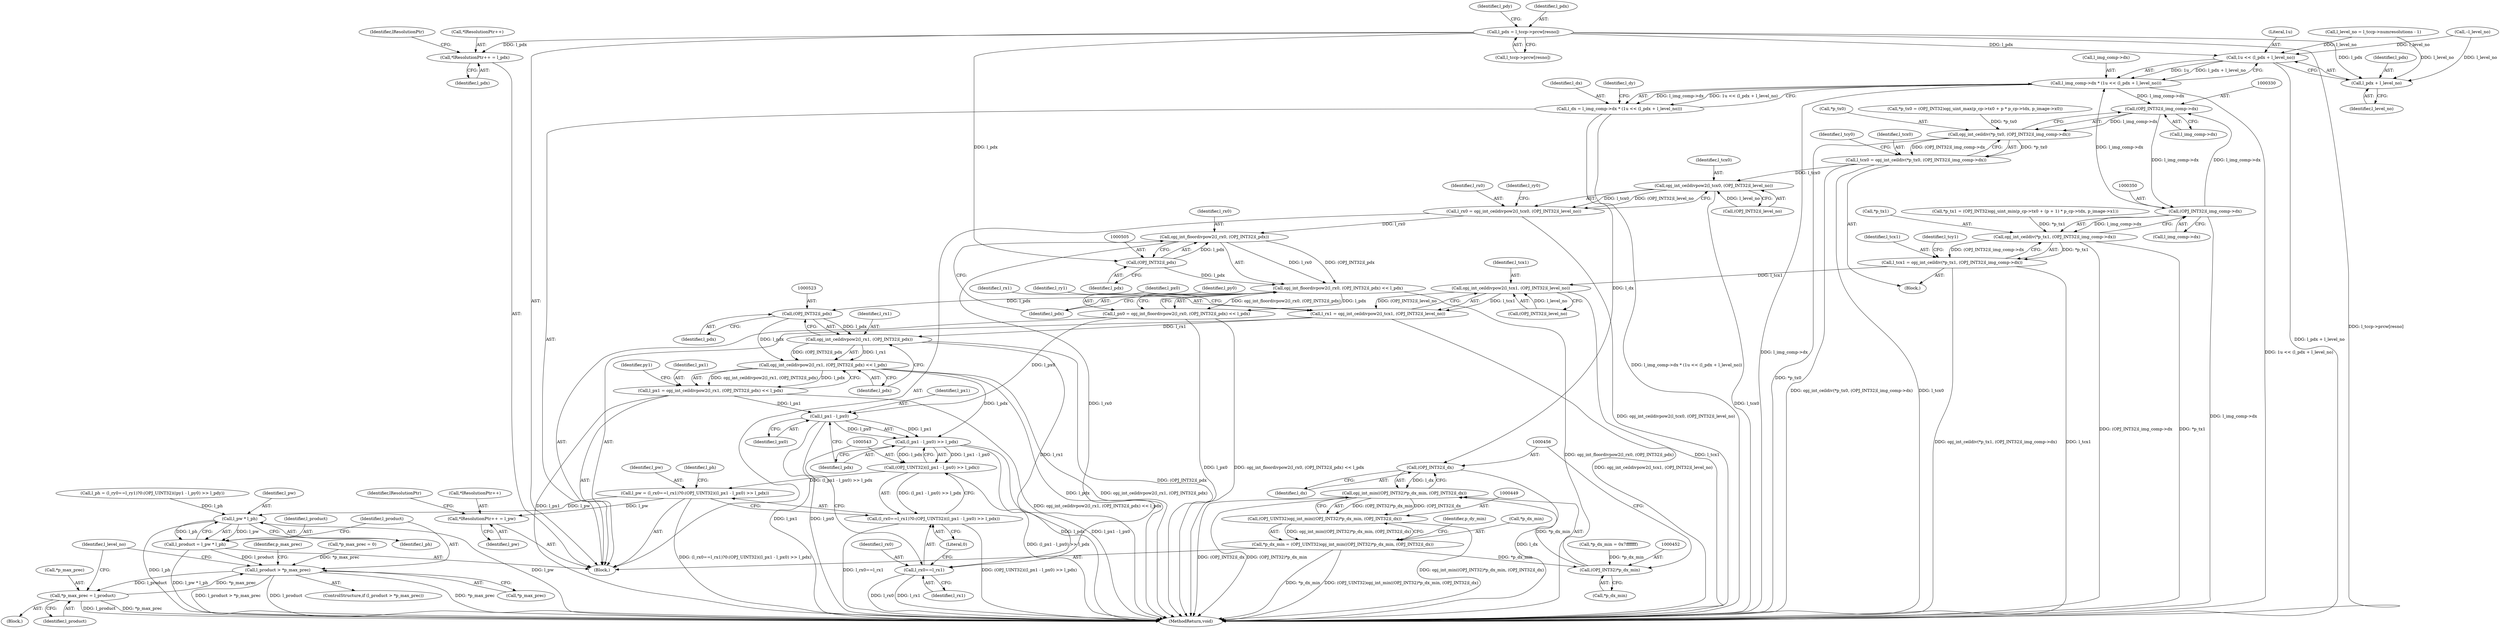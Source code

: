 digraph "0_openjpeg_5d00b719f4b93b1445e6fb4c766b9a9883c57949@array" {
"1000399" [label="(Call,l_pdx = l_tccp->prcw[resno])"];
"1000413" [label="(Call,*lResolutionPtr++ = l_pdx)"];
"1000429" [label="(Call,1u << (l_pdx + l_level_no))"];
"1000425" [label="(Call,l_img_comp->dx * (1u << (l_pdx + l_level_no)))"];
"1000329" [label="(Call,(OPJ_INT32)l_img_comp->dx)"];
"1000326" [label="(Call,opj_int_ceildiv(*p_tx0, (OPJ_INT32)l_img_comp->dx))"];
"1000324" [label="(Call,l_tcx0 = opj_int_ceildiv(*p_tx0, (OPJ_INT32)l_img_comp->dx))"];
"1000473" [label="(Call,opj_int_ceildivpow2(l_tcx0, (OPJ_INT32)l_level_no))"];
"1000471" [label="(Call,l_rx0 = opj_int_ceildivpow2(l_tcx0, (OPJ_INT32)l_level_no))"];
"1000502" [label="(Call,opj_int_floordivpow2(l_rx0, (OPJ_INT32)l_pdx))"];
"1000501" [label="(Call,opj_int_floordivpow2(l_rx0, (OPJ_INT32)l_pdx) << l_pdx)"];
"1000499" [label="(Call,l_px0 = opj_int_floordivpow2(l_rx0, (OPJ_INT32)l_pdx) << l_pdx)"];
"1000545" [label="(Call,l_px1 - l_px0)"];
"1000544" [label="(Call,(l_px1 - l_px0) >> l_pdx)"];
"1000542" [label="(Call,(OPJ_UINT32)((l_px1 - l_px0) >> l_pdx))"];
"1000535" [label="(Call,l_pw = (l_rx0==l_rx1)?0:(OPJ_UINT32)((l_px1 - l_px0) >> l_pdx))"];
"1000563" [label="(Call,*lResolutionPtr++ = l_pw)"];
"1000575" [label="(Call,l_pw * l_ph)"];
"1000573" [label="(Call,l_product = l_pw * l_ph)"];
"1000579" [label="(Call,l_product > *p_max_prec)"];
"1000584" [label="(Call,*p_max_prec = l_product)"];
"1000537" [label="(Call,(l_rx0==l_rx1)?0:(OPJ_UINT32)((l_px1 - l_px0) >> l_pdx))"];
"1000522" [label="(Call,(OPJ_INT32)l_pdx)"];
"1000520" [label="(Call,opj_int_ceildivpow2(l_rx1, (OPJ_INT32)l_pdx))"];
"1000519" [label="(Call,opj_int_ceildivpow2(l_rx1, (OPJ_INT32)l_pdx) << l_pdx)"];
"1000517" [label="(Call,l_px1 = opj_int_ceildivpow2(l_rx1, (OPJ_INT32)l_pdx) << l_pdx)"];
"1000538" [label="(Call,l_rx0==l_rx1)"];
"1000349" [label="(Call,(OPJ_INT32)l_img_comp->dx)"];
"1000346" [label="(Call,opj_int_ceildiv(*p_tx1, (OPJ_INT32)l_img_comp->dx))"];
"1000344" [label="(Call,l_tcx1 = opj_int_ceildiv(*p_tx1, (OPJ_INT32)l_img_comp->dx))"];
"1000487" [label="(Call,opj_int_ceildivpow2(l_tcx1, (OPJ_INT32)l_level_no))"];
"1000485" [label="(Call,l_rx1 = opj_int_ceildivpow2(l_tcx1, (OPJ_INT32)l_level_no))"];
"1000423" [label="(Call,l_dx = l_img_comp->dx * (1u << (l_pdx + l_level_no)))"];
"1000455" [label="(Call,(OPJ_INT32)l_dx)"];
"1000450" [label="(Call,opj_int_min((OPJ_INT32)*p_dx_min, (OPJ_INT32)l_dx))"];
"1000448" [label="(Call,(OPJ_UINT32)opj_int_min((OPJ_INT32)*p_dx_min, (OPJ_INT32)l_dx))"];
"1000445" [label="(Call,*p_dx_min = (OPJ_UINT32)opj_int_min((OPJ_INT32)*p_dx_min, (OPJ_INT32)l_dx))"];
"1000451" [label="(Call,(OPJ_INT32)*p_dx_min)"];
"1000431" [label="(Call,l_pdx + l_level_no)"];
"1000504" [label="(Call,(OPJ_INT32)l_pdx)"];
"1000417" [label="(Identifier,l_pdx)"];
"1000518" [label="(Identifier,l_px1)"];
"1000474" [label="(Identifier,l_tcx0)"];
"1000325" [label="(Identifier,l_tcx0)"];
"1000347" [label="(Call,*p_tx1)"];
"1000197" [label="(Call,*p_tx0 = (OPJ_INT32)opj_uint_max(p_cp->tx0 + p * p_cp->tdx, p_image->x0))"];
"1000399" [label="(Call,l_pdx = l_tccp->prcw[resno])"];
"1000540" [label="(Identifier,l_rx1)"];
"1000345" [label="(Identifier,l_tcx1)"];
"1000525" [label="(Identifier,l_pdx)"];
"1000581" [label="(Call,*p_max_prec)"];
"1000446" [label="(Call,*p_dx_min)"];
"1000453" [label="(Call,*p_dx_min)"];
"1000300" [label="(Block,)"];
"1000450" [label="(Call,opj_int_min((OPJ_INT32)*p_dx_min, (OPJ_INT32)l_dx))"];
"1000584" [label="(Call,*p_max_prec = l_product)"];
"1000457" [label="(Identifier,l_dx)"];
"1000519" [label="(Call,opj_int_ceildivpow2(l_rx1, (OPJ_INT32)l_pdx) << l_pdx)"];
"1000432" [label="(Identifier,l_pdx)"];
"1000475" [label="(Call,(OPJ_INT32)l_level_no)"];
"1000421" [label="(Identifier,lResolutionPtr)"];
"1000501" [label="(Call,opj_int_floordivpow2(l_rx0, (OPJ_INT32)l_pdx) << l_pdx)"];
"1000585" [label="(Call,*p_max_prec)"];
"1000571" [label="(Identifier,lResolutionPtr)"];
"1000589" [label="(Identifier,l_level_no)"];
"1000489" [label="(Call,(OPJ_INT32)l_level_no)"];
"1000564" [label="(Call,*lResolutionPtr++)"];
"1000396" [label="(Block,)"];
"1000522" [label="(Call,(OPJ_INT32)l_pdx)"];
"1000451" [label="(Call,(OPJ_INT32)*p_dx_min)"];
"1000460" [label="(Identifier,p_dy_min)"];
"1000563" [label="(Call,*lResolutionPtr++ = l_pw)"];
"1000407" [label="(Identifier,l_pdy)"];
"1000521" [label="(Identifier,l_rx1)"];
"1000503" [label="(Identifier,l_rx0)"];
"1000577" [label="(Identifier,l_ph)"];
"1000479" [label="(Identifier,l_ry0)"];
"1000424" [label="(Identifier,l_dx)"];
"1000576" [label="(Identifier,l_pw)"];
"1000588" [label="(Call,--l_level_no)"];
"1000400" [label="(Identifier,l_pdx)"];
"1000579" [label="(Call,l_product > *p_max_prec)"];
"1000433" [label="(Identifier,l_level_no)"];
"1000499" [label="(Call,l_px0 = opj_int_floordivpow2(l_rx0, (OPJ_INT32)l_pdx) << l_pdx)"];
"1000580" [label="(Identifier,l_product)"];
"1000413" [label="(Call,*lResolutionPtr++ = l_pdx)"];
"1000429" [label="(Call,1u << (l_pdx + l_level_no))"];
"1000548" [label="(Identifier,l_pdx)"];
"1000586" [label="(Identifier,p_max_prec)"];
"1000485" [label="(Call,l_rx1 = opj_int_ceildivpow2(l_tcx1, (OPJ_INT32)l_level_no))"];
"1000426" [label="(Call,l_img_comp->dx)"];
"1000471" [label="(Call,l_rx0 = opj_int_ceildivpow2(l_tcx0, (OPJ_INT32)l_level_no))"];
"1000506" [label="(Identifier,l_pdx)"];
"1000578" [label="(ControlStructure,if (l_product > *p_max_prec))"];
"1000488" [label="(Identifier,l_tcx1)"];
"1000448" [label="(Call,(OPJ_UINT32)opj_int_min((OPJ_INT32)*p_dx_min, (OPJ_INT32)l_dx))"];
"1000455" [label="(Call,(OPJ_INT32)l_dx)"];
"1000346" [label="(Call,opj_int_ceildiv(*p_tx1, (OPJ_INT32)l_img_comp->dx))"];
"1000587" [label="(Identifier,l_product)"];
"1000567" [label="(Identifier,l_pw)"];
"1000414" [label="(Call,*lResolutionPtr++)"];
"1000486" [label="(Identifier,l_rx1)"];
"1000344" [label="(Call,l_tcx1 = opj_int_ceildiv(*p_tx1, (OPJ_INT32)l_img_comp->dx))"];
"1000524" [label="(Identifier,l_pdx)"];
"1000423" [label="(Call,l_dx = l_img_comp->dx * (1u << (l_pdx + l_level_no)))"];
"1000349" [label="(Call,(OPJ_INT32)l_img_comp->dx)"];
"1000331" [label="(Call,l_img_comp->dx)"];
"1000281" [label="(Call,*p_dx_min = 0x7fffffff)"];
"1000546" [label="(Identifier,l_px1)"];
"1000547" [label="(Identifier,l_px0)"];
"1000537" [label="(Call,(l_rx0==l_rx1)?0:(OPJ_UINT32)((l_px1 - l_px0) >> l_pdx))"];
"1000473" [label="(Call,opj_int_ceildivpow2(l_tcx0, (OPJ_INT32)l_level_no))"];
"1000425" [label="(Call,l_img_comp->dx * (1u << (l_pdx + l_level_no)))"];
"1000215" [label="(Call,*p_tx1 = (OPJ_INT32)opj_uint_min(p_cp->tx0 + (p + 1) * p_cp->tdx, p_image->x1))"];
"1000583" [label="(Block,)"];
"1000504" [label="(Call,(OPJ_INT32)l_pdx)"];
"1000502" [label="(Call,opj_int_floordivpow2(l_rx0, (OPJ_INT32)l_pdx))"];
"1000536" [label="(Identifier,l_pw)"];
"1000507" [label="(Identifier,l_pdx)"];
"1000549" [label="(Call,l_ph = (l_ry0==l_ry1)?0:(OPJ_UINT32)((py1 - l_py0) >> l_pdy))"];
"1000401" [label="(Call,l_tccp->prcw[resno])"];
"1000500" [label="(Identifier,l_px0)"];
"1000594" [label="(MethodReturn,void)"];
"1000520" [label="(Call,opj_int_ceildivpow2(l_rx1, (OPJ_INT32)l_pdx))"];
"1000378" [label="(Call,l_level_no = l_tccp->numresolutions - 1)"];
"1000535" [label="(Call,l_pw = (l_rx0==l_rx1)?0:(OPJ_UINT32)((l_px1 - l_px0) >> l_pdx))"];
"1000575" [label="(Call,l_pw * l_ph)"];
"1000445" [label="(Call,*p_dx_min = (OPJ_UINT32)opj_int_min((OPJ_INT32)*p_dx_min, (OPJ_INT32)l_dx))"];
"1000329" [label="(Call,(OPJ_INT32)l_img_comp->dx)"];
"1000487" [label="(Call,opj_int_ceildivpow2(l_tcx1, (OPJ_INT32)l_level_no))"];
"1000573" [label="(Call,l_product = l_pw * l_ph)"];
"1000435" [label="(Identifier,l_dy)"];
"1000545" [label="(Call,l_px1 - l_px0)"];
"1000273" [label="(Call,*p_max_prec = 0)"];
"1000351" [label="(Call,l_img_comp->dx)"];
"1000327" [label="(Call,*p_tx0)"];
"1000324" [label="(Call,l_tcx0 = opj_int_ceildiv(*p_tx0, (OPJ_INT32)l_img_comp->dx))"];
"1000542" [label="(Call,(OPJ_UINT32)((l_px1 - l_px0) >> l_pdx))"];
"1000527" [label="(Identifier,py1)"];
"1000326" [label="(Call,opj_int_ceildiv(*p_tx0, (OPJ_INT32)l_img_comp->dx))"];
"1000493" [label="(Identifier,l_ry1)"];
"1000430" [label="(Literal,1u)"];
"1000544" [label="(Call,(l_px1 - l_px0) >> l_pdx)"];
"1000574" [label="(Identifier,l_product)"];
"1000355" [label="(Identifier,l_tcy1)"];
"1000431" [label="(Call,l_pdx + l_level_no)"];
"1000472" [label="(Identifier,l_rx0)"];
"1000539" [label="(Identifier,l_rx0)"];
"1000538" [label="(Call,l_rx0==l_rx1)"];
"1000509" [label="(Identifier,l_py0)"];
"1000335" [label="(Identifier,l_tcy0)"];
"1000550" [label="(Identifier,l_ph)"];
"1000517" [label="(Call,l_px1 = opj_int_ceildivpow2(l_rx1, (OPJ_INT32)l_pdx) << l_pdx)"];
"1000541" [label="(Literal,0)"];
"1000399" -> "1000396"  [label="AST: "];
"1000399" -> "1000401"  [label="CFG: "];
"1000400" -> "1000399"  [label="AST: "];
"1000401" -> "1000399"  [label="AST: "];
"1000407" -> "1000399"  [label="CFG: "];
"1000399" -> "1000594"  [label="DDG: l_tccp->prcw[resno]"];
"1000399" -> "1000413"  [label="DDG: l_pdx"];
"1000399" -> "1000429"  [label="DDG: l_pdx"];
"1000399" -> "1000431"  [label="DDG: l_pdx"];
"1000399" -> "1000504"  [label="DDG: l_pdx"];
"1000413" -> "1000396"  [label="AST: "];
"1000413" -> "1000417"  [label="CFG: "];
"1000414" -> "1000413"  [label="AST: "];
"1000417" -> "1000413"  [label="AST: "];
"1000421" -> "1000413"  [label="CFG: "];
"1000429" -> "1000425"  [label="AST: "];
"1000429" -> "1000431"  [label="CFG: "];
"1000430" -> "1000429"  [label="AST: "];
"1000431" -> "1000429"  [label="AST: "];
"1000425" -> "1000429"  [label="CFG: "];
"1000429" -> "1000594"  [label="DDG: l_pdx + l_level_no"];
"1000429" -> "1000425"  [label="DDG: 1u"];
"1000429" -> "1000425"  [label="DDG: l_pdx + l_level_no"];
"1000588" -> "1000429"  [label="DDG: l_level_no"];
"1000378" -> "1000429"  [label="DDG: l_level_no"];
"1000425" -> "1000423"  [label="AST: "];
"1000426" -> "1000425"  [label="AST: "];
"1000423" -> "1000425"  [label="CFG: "];
"1000425" -> "1000594"  [label="DDG: l_img_comp->dx"];
"1000425" -> "1000594"  [label="DDG: 1u << (l_pdx + l_level_no)"];
"1000425" -> "1000329"  [label="DDG: l_img_comp->dx"];
"1000425" -> "1000423"  [label="DDG: l_img_comp->dx"];
"1000425" -> "1000423"  [label="DDG: 1u << (l_pdx + l_level_no)"];
"1000349" -> "1000425"  [label="DDG: l_img_comp->dx"];
"1000329" -> "1000326"  [label="AST: "];
"1000329" -> "1000331"  [label="CFG: "];
"1000330" -> "1000329"  [label="AST: "];
"1000331" -> "1000329"  [label="AST: "];
"1000326" -> "1000329"  [label="CFG: "];
"1000329" -> "1000326"  [label="DDG: l_img_comp->dx"];
"1000349" -> "1000329"  [label="DDG: l_img_comp->dx"];
"1000329" -> "1000349"  [label="DDG: l_img_comp->dx"];
"1000326" -> "1000324"  [label="AST: "];
"1000327" -> "1000326"  [label="AST: "];
"1000324" -> "1000326"  [label="CFG: "];
"1000326" -> "1000594"  [label="DDG: *p_tx0"];
"1000326" -> "1000324"  [label="DDG: *p_tx0"];
"1000326" -> "1000324"  [label="DDG: (OPJ_INT32)l_img_comp->dx"];
"1000197" -> "1000326"  [label="DDG: *p_tx0"];
"1000324" -> "1000300"  [label="AST: "];
"1000325" -> "1000324"  [label="AST: "];
"1000335" -> "1000324"  [label="CFG: "];
"1000324" -> "1000594"  [label="DDG: opj_int_ceildiv(*p_tx0, (OPJ_INT32)l_img_comp->dx)"];
"1000324" -> "1000594"  [label="DDG: l_tcx0"];
"1000324" -> "1000473"  [label="DDG: l_tcx0"];
"1000473" -> "1000471"  [label="AST: "];
"1000473" -> "1000475"  [label="CFG: "];
"1000474" -> "1000473"  [label="AST: "];
"1000475" -> "1000473"  [label="AST: "];
"1000471" -> "1000473"  [label="CFG: "];
"1000473" -> "1000594"  [label="DDG: l_tcx0"];
"1000473" -> "1000471"  [label="DDG: l_tcx0"];
"1000473" -> "1000471"  [label="DDG: (OPJ_INT32)l_level_no"];
"1000475" -> "1000473"  [label="DDG: l_level_no"];
"1000471" -> "1000396"  [label="AST: "];
"1000472" -> "1000471"  [label="AST: "];
"1000479" -> "1000471"  [label="CFG: "];
"1000471" -> "1000594"  [label="DDG: opj_int_ceildivpow2(l_tcx0, (OPJ_INT32)l_level_no)"];
"1000471" -> "1000502"  [label="DDG: l_rx0"];
"1000502" -> "1000501"  [label="AST: "];
"1000502" -> "1000504"  [label="CFG: "];
"1000503" -> "1000502"  [label="AST: "];
"1000504" -> "1000502"  [label="AST: "];
"1000507" -> "1000502"  [label="CFG: "];
"1000502" -> "1000501"  [label="DDG: l_rx0"];
"1000502" -> "1000501"  [label="DDG: (OPJ_INT32)l_pdx"];
"1000504" -> "1000502"  [label="DDG: l_pdx"];
"1000502" -> "1000538"  [label="DDG: l_rx0"];
"1000501" -> "1000499"  [label="AST: "];
"1000501" -> "1000507"  [label="CFG: "];
"1000507" -> "1000501"  [label="AST: "];
"1000499" -> "1000501"  [label="CFG: "];
"1000501" -> "1000594"  [label="DDG: opj_int_floordivpow2(l_rx0, (OPJ_INT32)l_pdx)"];
"1000501" -> "1000499"  [label="DDG: opj_int_floordivpow2(l_rx0, (OPJ_INT32)l_pdx)"];
"1000501" -> "1000499"  [label="DDG: l_pdx"];
"1000504" -> "1000501"  [label="DDG: l_pdx"];
"1000501" -> "1000522"  [label="DDG: l_pdx"];
"1000499" -> "1000396"  [label="AST: "];
"1000500" -> "1000499"  [label="AST: "];
"1000509" -> "1000499"  [label="CFG: "];
"1000499" -> "1000594"  [label="DDG: l_px0"];
"1000499" -> "1000594"  [label="DDG: opj_int_floordivpow2(l_rx0, (OPJ_INT32)l_pdx) << l_pdx"];
"1000499" -> "1000545"  [label="DDG: l_px0"];
"1000545" -> "1000544"  [label="AST: "];
"1000545" -> "1000547"  [label="CFG: "];
"1000546" -> "1000545"  [label="AST: "];
"1000547" -> "1000545"  [label="AST: "];
"1000548" -> "1000545"  [label="CFG: "];
"1000545" -> "1000594"  [label="DDG: l_px1"];
"1000545" -> "1000594"  [label="DDG: l_px0"];
"1000545" -> "1000544"  [label="DDG: l_px1"];
"1000545" -> "1000544"  [label="DDG: l_px0"];
"1000517" -> "1000545"  [label="DDG: l_px1"];
"1000544" -> "1000542"  [label="AST: "];
"1000544" -> "1000548"  [label="CFG: "];
"1000548" -> "1000544"  [label="AST: "];
"1000542" -> "1000544"  [label="CFG: "];
"1000544" -> "1000594"  [label="DDG: l_pdx"];
"1000544" -> "1000594"  [label="DDG: l_px1 - l_px0"];
"1000544" -> "1000542"  [label="DDG: l_px1 - l_px0"];
"1000544" -> "1000542"  [label="DDG: l_pdx"];
"1000519" -> "1000544"  [label="DDG: l_pdx"];
"1000542" -> "1000537"  [label="AST: "];
"1000543" -> "1000542"  [label="AST: "];
"1000537" -> "1000542"  [label="CFG: "];
"1000542" -> "1000594"  [label="DDG: (l_px1 - l_px0) >> l_pdx"];
"1000542" -> "1000535"  [label="DDG: (l_px1 - l_px0) >> l_pdx"];
"1000542" -> "1000537"  [label="DDG: (l_px1 - l_px0) >> l_pdx"];
"1000535" -> "1000396"  [label="AST: "];
"1000535" -> "1000537"  [label="CFG: "];
"1000536" -> "1000535"  [label="AST: "];
"1000537" -> "1000535"  [label="AST: "];
"1000550" -> "1000535"  [label="CFG: "];
"1000535" -> "1000594"  [label="DDG: (l_rx0==l_rx1)?0:(OPJ_UINT32)((l_px1 - l_px0) >> l_pdx)"];
"1000535" -> "1000563"  [label="DDG: l_pw"];
"1000535" -> "1000575"  [label="DDG: l_pw"];
"1000563" -> "1000396"  [label="AST: "];
"1000563" -> "1000567"  [label="CFG: "];
"1000564" -> "1000563"  [label="AST: "];
"1000567" -> "1000563"  [label="AST: "];
"1000571" -> "1000563"  [label="CFG: "];
"1000575" -> "1000573"  [label="AST: "];
"1000575" -> "1000577"  [label="CFG: "];
"1000576" -> "1000575"  [label="AST: "];
"1000577" -> "1000575"  [label="AST: "];
"1000573" -> "1000575"  [label="CFG: "];
"1000575" -> "1000594"  [label="DDG: l_ph"];
"1000575" -> "1000594"  [label="DDG: l_pw"];
"1000575" -> "1000573"  [label="DDG: l_pw"];
"1000575" -> "1000573"  [label="DDG: l_ph"];
"1000549" -> "1000575"  [label="DDG: l_ph"];
"1000573" -> "1000396"  [label="AST: "];
"1000574" -> "1000573"  [label="AST: "];
"1000580" -> "1000573"  [label="CFG: "];
"1000573" -> "1000594"  [label="DDG: l_pw * l_ph"];
"1000573" -> "1000579"  [label="DDG: l_product"];
"1000579" -> "1000578"  [label="AST: "];
"1000579" -> "1000581"  [label="CFG: "];
"1000580" -> "1000579"  [label="AST: "];
"1000581" -> "1000579"  [label="AST: "];
"1000586" -> "1000579"  [label="CFG: "];
"1000589" -> "1000579"  [label="CFG: "];
"1000579" -> "1000594"  [label="DDG: l_product > *p_max_prec"];
"1000579" -> "1000594"  [label="DDG: l_product"];
"1000579" -> "1000594"  [label="DDG: *p_max_prec"];
"1000273" -> "1000579"  [label="DDG: *p_max_prec"];
"1000584" -> "1000579"  [label="DDG: *p_max_prec"];
"1000579" -> "1000584"  [label="DDG: l_product"];
"1000584" -> "1000583"  [label="AST: "];
"1000584" -> "1000587"  [label="CFG: "];
"1000585" -> "1000584"  [label="AST: "];
"1000587" -> "1000584"  [label="AST: "];
"1000589" -> "1000584"  [label="CFG: "];
"1000584" -> "1000594"  [label="DDG: l_product"];
"1000584" -> "1000594"  [label="DDG: *p_max_prec"];
"1000537" -> "1000541"  [label="CFG: "];
"1000538" -> "1000537"  [label="AST: "];
"1000541" -> "1000537"  [label="AST: "];
"1000537" -> "1000594"  [label="DDG: (OPJ_UINT32)((l_px1 - l_px0) >> l_pdx)"];
"1000537" -> "1000594"  [label="DDG: l_rx0==l_rx1"];
"1000522" -> "1000520"  [label="AST: "];
"1000522" -> "1000524"  [label="CFG: "];
"1000523" -> "1000522"  [label="AST: "];
"1000524" -> "1000522"  [label="AST: "];
"1000520" -> "1000522"  [label="CFG: "];
"1000522" -> "1000520"  [label="DDG: l_pdx"];
"1000522" -> "1000519"  [label="DDG: l_pdx"];
"1000520" -> "1000519"  [label="AST: "];
"1000521" -> "1000520"  [label="AST: "];
"1000525" -> "1000520"  [label="CFG: "];
"1000520" -> "1000594"  [label="DDG: (OPJ_INT32)l_pdx"];
"1000520" -> "1000519"  [label="DDG: l_rx1"];
"1000520" -> "1000519"  [label="DDG: (OPJ_INT32)l_pdx"];
"1000485" -> "1000520"  [label="DDG: l_rx1"];
"1000520" -> "1000538"  [label="DDG: l_rx1"];
"1000519" -> "1000517"  [label="AST: "];
"1000519" -> "1000525"  [label="CFG: "];
"1000525" -> "1000519"  [label="AST: "];
"1000517" -> "1000519"  [label="CFG: "];
"1000519" -> "1000594"  [label="DDG: l_pdx"];
"1000519" -> "1000594"  [label="DDG: opj_int_ceildivpow2(l_rx1, (OPJ_INT32)l_pdx)"];
"1000519" -> "1000517"  [label="DDG: opj_int_ceildivpow2(l_rx1, (OPJ_INT32)l_pdx)"];
"1000519" -> "1000517"  [label="DDG: l_pdx"];
"1000517" -> "1000396"  [label="AST: "];
"1000518" -> "1000517"  [label="AST: "];
"1000527" -> "1000517"  [label="CFG: "];
"1000517" -> "1000594"  [label="DDG: opj_int_ceildivpow2(l_rx1, (OPJ_INT32)l_pdx) << l_pdx"];
"1000517" -> "1000594"  [label="DDG: l_px1"];
"1000538" -> "1000540"  [label="CFG: "];
"1000539" -> "1000538"  [label="AST: "];
"1000540" -> "1000538"  [label="AST: "];
"1000541" -> "1000538"  [label="CFG: "];
"1000543" -> "1000538"  [label="CFG: "];
"1000538" -> "1000594"  [label="DDG: l_rx1"];
"1000538" -> "1000594"  [label="DDG: l_rx0"];
"1000349" -> "1000346"  [label="AST: "];
"1000349" -> "1000351"  [label="CFG: "];
"1000350" -> "1000349"  [label="AST: "];
"1000351" -> "1000349"  [label="AST: "];
"1000346" -> "1000349"  [label="CFG: "];
"1000349" -> "1000594"  [label="DDG: l_img_comp->dx"];
"1000349" -> "1000346"  [label="DDG: l_img_comp->dx"];
"1000346" -> "1000344"  [label="AST: "];
"1000347" -> "1000346"  [label="AST: "];
"1000344" -> "1000346"  [label="CFG: "];
"1000346" -> "1000594"  [label="DDG: (OPJ_INT32)l_img_comp->dx"];
"1000346" -> "1000594"  [label="DDG: *p_tx1"];
"1000346" -> "1000344"  [label="DDG: *p_tx1"];
"1000346" -> "1000344"  [label="DDG: (OPJ_INT32)l_img_comp->dx"];
"1000215" -> "1000346"  [label="DDG: *p_tx1"];
"1000344" -> "1000300"  [label="AST: "];
"1000345" -> "1000344"  [label="AST: "];
"1000355" -> "1000344"  [label="CFG: "];
"1000344" -> "1000594"  [label="DDG: opj_int_ceildiv(*p_tx1, (OPJ_INT32)l_img_comp->dx)"];
"1000344" -> "1000594"  [label="DDG: l_tcx1"];
"1000344" -> "1000487"  [label="DDG: l_tcx1"];
"1000487" -> "1000485"  [label="AST: "];
"1000487" -> "1000489"  [label="CFG: "];
"1000488" -> "1000487"  [label="AST: "];
"1000489" -> "1000487"  [label="AST: "];
"1000485" -> "1000487"  [label="CFG: "];
"1000487" -> "1000594"  [label="DDG: l_tcx1"];
"1000487" -> "1000485"  [label="DDG: l_tcx1"];
"1000487" -> "1000485"  [label="DDG: (OPJ_INT32)l_level_no"];
"1000489" -> "1000487"  [label="DDG: l_level_no"];
"1000485" -> "1000396"  [label="AST: "];
"1000486" -> "1000485"  [label="AST: "];
"1000493" -> "1000485"  [label="CFG: "];
"1000485" -> "1000594"  [label="DDG: opj_int_ceildivpow2(l_tcx1, (OPJ_INT32)l_level_no)"];
"1000423" -> "1000396"  [label="AST: "];
"1000424" -> "1000423"  [label="AST: "];
"1000435" -> "1000423"  [label="CFG: "];
"1000423" -> "1000594"  [label="DDG: l_img_comp->dx * (1u << (l_pdx + l_level_no))"];
"1000423" -> "1000455"  [label="DDG: l_dx"];
"1000455" -> "1000450"  [label="AST: "];
"1000455" -> "1000457"  [label="CFG: "];
"1000456" -> "1000455"  [label="AST: "];
"1000457" -> "1000455"  [label="AST: "];
"1000450" -> "1000455"  [label="CFG: "];
"1000455" -> "1000594"  [label="DDG: l_dx"];
"1000455" -> "1000450"  [label="DDG: l_dx"];
"1000450" -> "1000448"  [label="AST: "];
"1000451" -> "1000450"  [label="AST: "];
"1000448" -> "1000450"  [label="CFG: "];
"1000450" -> "1000594"  [label="DDG: (OPJ_INT32)l_dx"];
"1000450" -> "1000594"  [label="DDG: (OPJ_INT32)*p_dx_min"];
"1000450" -> "1000448"  [label="DDG: (OPJ_INT32)*p_dx_min"];
"1000450" -> "1000448"  [label="DDG: (OPJ_INT32)l_dx"];
"1000451" -> "1000450"  [label="DDG: *p_dx_min"];
"1000448" -> "1000445"  [label="AST: "];
"1000449" -> "1000448"  [label="AST: "];
"1000445" -> "1000448"  [label="CFG: "];
"1000448" -> "1000594"  [label="DDG: opj_int_min((OPJ_INT32)*p_dx_min, (OPJ_INT32)l_dx)"];
"1000448" -> "1000445"  [label="DDG: opj_int_min((OPJ_INT32)*p_dx_min, (OPJ_INT32)l_dx)"];
"1000445" -> "1000396"  [label="AST: "];
"1000446" -> "1000445"  [label="AST: "];
"1000460" -> "1000445"  [label="CFG: "];
"1000445" -> "1000594"  [label="DDG: *p_dx_min"];
"1000445" -> "1000594"  [label="DDG: (OPJ_UINT32)opj_int_min((OPJ_INT32)*p_dx_min, (OPJ_INT32)l_dx)"];
"1000445" -> "1000451"  [label="DDG: *p_dx_min"];
"1000451" -> "1000453"  [label="CFG: "];
"1000452" -> "1000451"  [label="AST: "];
"1000453" -> "1000451"  [label="AST: "];
"1000456" -> "1000451"  [label="CFG: "];
"1000281" -> "1000451"  [label="DDG: *p_dx_min"];
"1000431" -> "1000433"  [label="CFG: "];
"1000432" -> "1000431"  [label="AST: "];
"1000433" -> "1000431"  [label="AST: "];
"1000588" -> "1000431"  [label="DDG: l_level_no"];
"1000378" -> "1000431"  [label="DDG: l_level_no"];
"1000504" -> "1000506"  [label="CFG: "];
"1000505" -> "1000504"  [label="AST: "];
"1000506" -> "1000504"  [label="AST: "];
}

